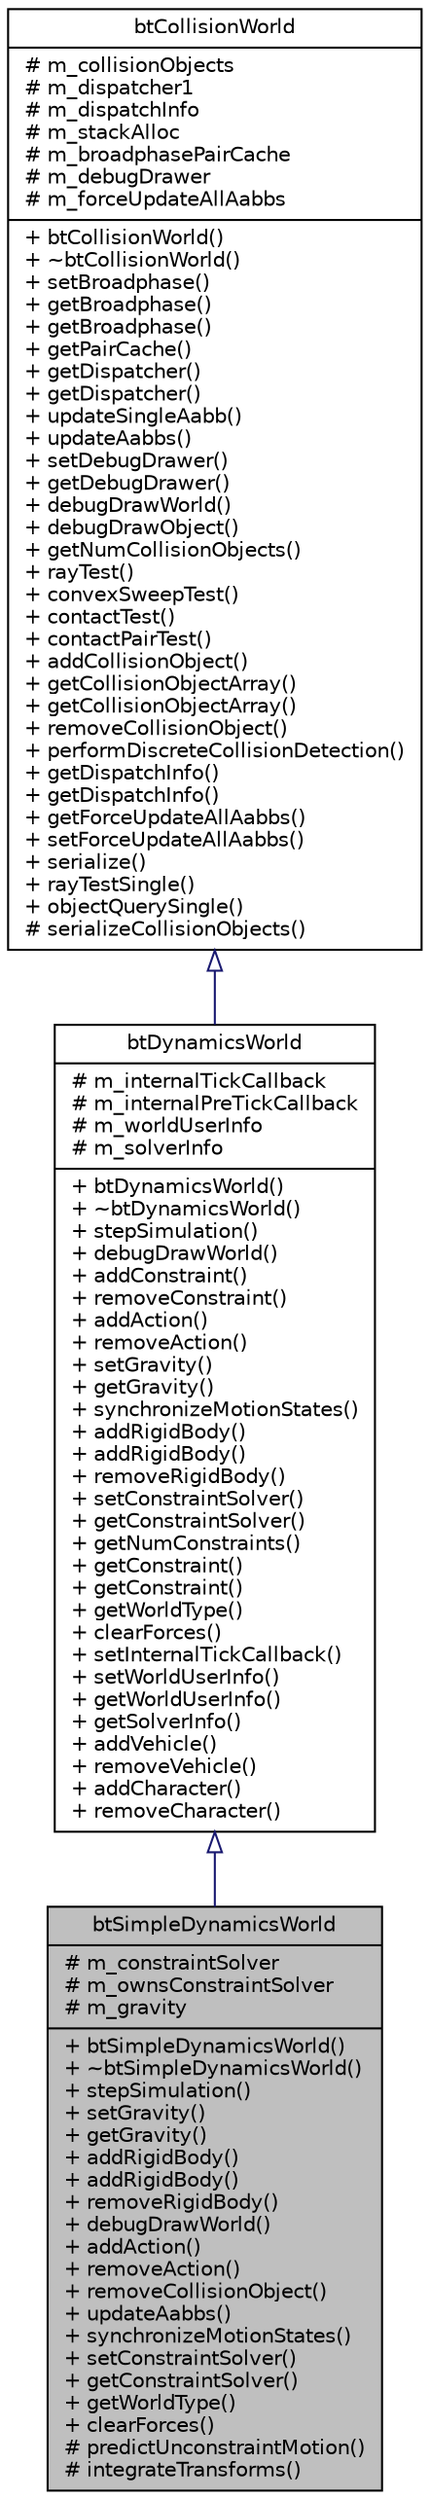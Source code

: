 digraph G
{
  edge [fontname="Helvetica",fontsize="10",labelfontname="Helvetica",labelfontsize="10"];
  node [fontname="Helvetica",fontsize="10",shape=record];
  Node1 [label="{btSimpleDynamicsWorld\n|# m_constraintSolver\l# m_ownsConstraintSolver\l# m_gravity\l|+ btSimpleDynamicsWorld()\l+ ~btSimpleDynamicsWorld()\l+ stepSimulation()\l+ setGravity()\l+ getGravity()\l+ addRigidBody()\l+ addRigidBody()\l+ removeRigidBody()\l+ debugDrawWorld()\l+ addAction()\l+ removeAction()\l+ removeCollisionObject()\l+ updateAabbs()\l+ synchronizeMotionStates()\l+ setConstraintSolver()\l+ getConstraintSolver()\l+ getWorldType()\l+ clearForces()\l# predictUnconstraintMotion()\l# integrateTransforms()\l}",height=0.2,width=0.4,color="black", fillcolor="grey75", style="filled" fontcolor="black"];
  Node2 -> Node1 [dir=back,color="midnightblue",fontsize="10",style="solid",arrowtail="empty",fontname="Helvetica"];
  Node2 [label="{btDynamicsWorld\n|# m_internalTickCallback\l# m_internalPreTickCallback\l# m_worldUserInfo\l# m_solverInfo\l|+ btDynamicsWorld()\l+ ~btDynamicsWorld()\l+ stepSimulation()\l+ debugDrawWorld()\l+ addConstraint()\l+ removeConstraint()\l+ addAction()\l+ removeAction()\l+ setGravity()\l+ getGravity()\l+ synchronizeMotionStates()\l+ addRigidBody()\l+ addRigidBody()\l+ removeRigidBody()\l+ setConstraintSolver()\l+ getConstraintSolver()\l+ getNumConstraints()\l+ getConstraint()\l+ getConstraint()\l+ getWorldType()\l+ clearForces()\l+ setInternalTickCallback()\l+ setWorldUserInfo()\l+ getWorldUserInfo()\l+ getSolverInfo()\l+ addVehicle()\l+ removeVehicle()\l+ addCharacter()\l+ removeCharacter()\l}",height=0.2,width=0.4,color="black", fillcolor="white", style="filled",URL="$d2/dc3/classbtDynamicsWorld.html",tooltip="The btDynamicsWorld is the interface class for several dynamics implementation, basic, discrete, parallel, and continuous etc."];
  Node3 -> Node2 [dir=back,color="midnightblue",fontsize="10",style="solid",arrowtail="empty",fontname="Helvetica"];
  Node3 [label="{btCollisionWorld\n|# m_collisionObjects\l# m_dispatcher1\l# m_dispatchInfo\l# m_stackAlloc\l# m_broadphasePairCache\l# m_debugDrawer\l# m_forceUpdateAllAabbs\l|+ btCollisionWorld()\l+ ~btCollisionWorld()\l+ setBroadphase()\l+ getBroadphase()\l+ getBroadphase()\l+ getPairCache()\l+ getDispatcher()\l+ getDispatcher()\l+ updateSingleAabb()\l+ updateAabbs()\l+ setDebugDrawer()\l+ getDebugDrawer()\l+ debugDrawWorld()\l+ debugDrawObject()\l+ getNumCollisionObjects()\l+ rayTest()\l+ convexSweepTest()\l+ contactTest()\l+ contactPairTest()\l+ addCollisionObject()\l+ getCollisionObjectArray()\l+ getCollisionObjectArray()\l+ removeCollisionObject()\l+ performDiscreteCollisionDetection()\l+ getDispatchInfo()\l+ getDispatchInfo()\l+ getForceUpdateAllAabbs()\l+ setForceUpdateAllAabbs()\l+ serialize()\l+ rayTestSingle()\l+ objectQuerySingle()\l# serializeCollisionObjects()\l}",height=0.2,width=0.4,color="black", fillcolor="white", style="filled",URL="$d6/def/classbtCollisionWorld.html",tooltip="CollisionWorld is interface and container for the collision detection."];
}

